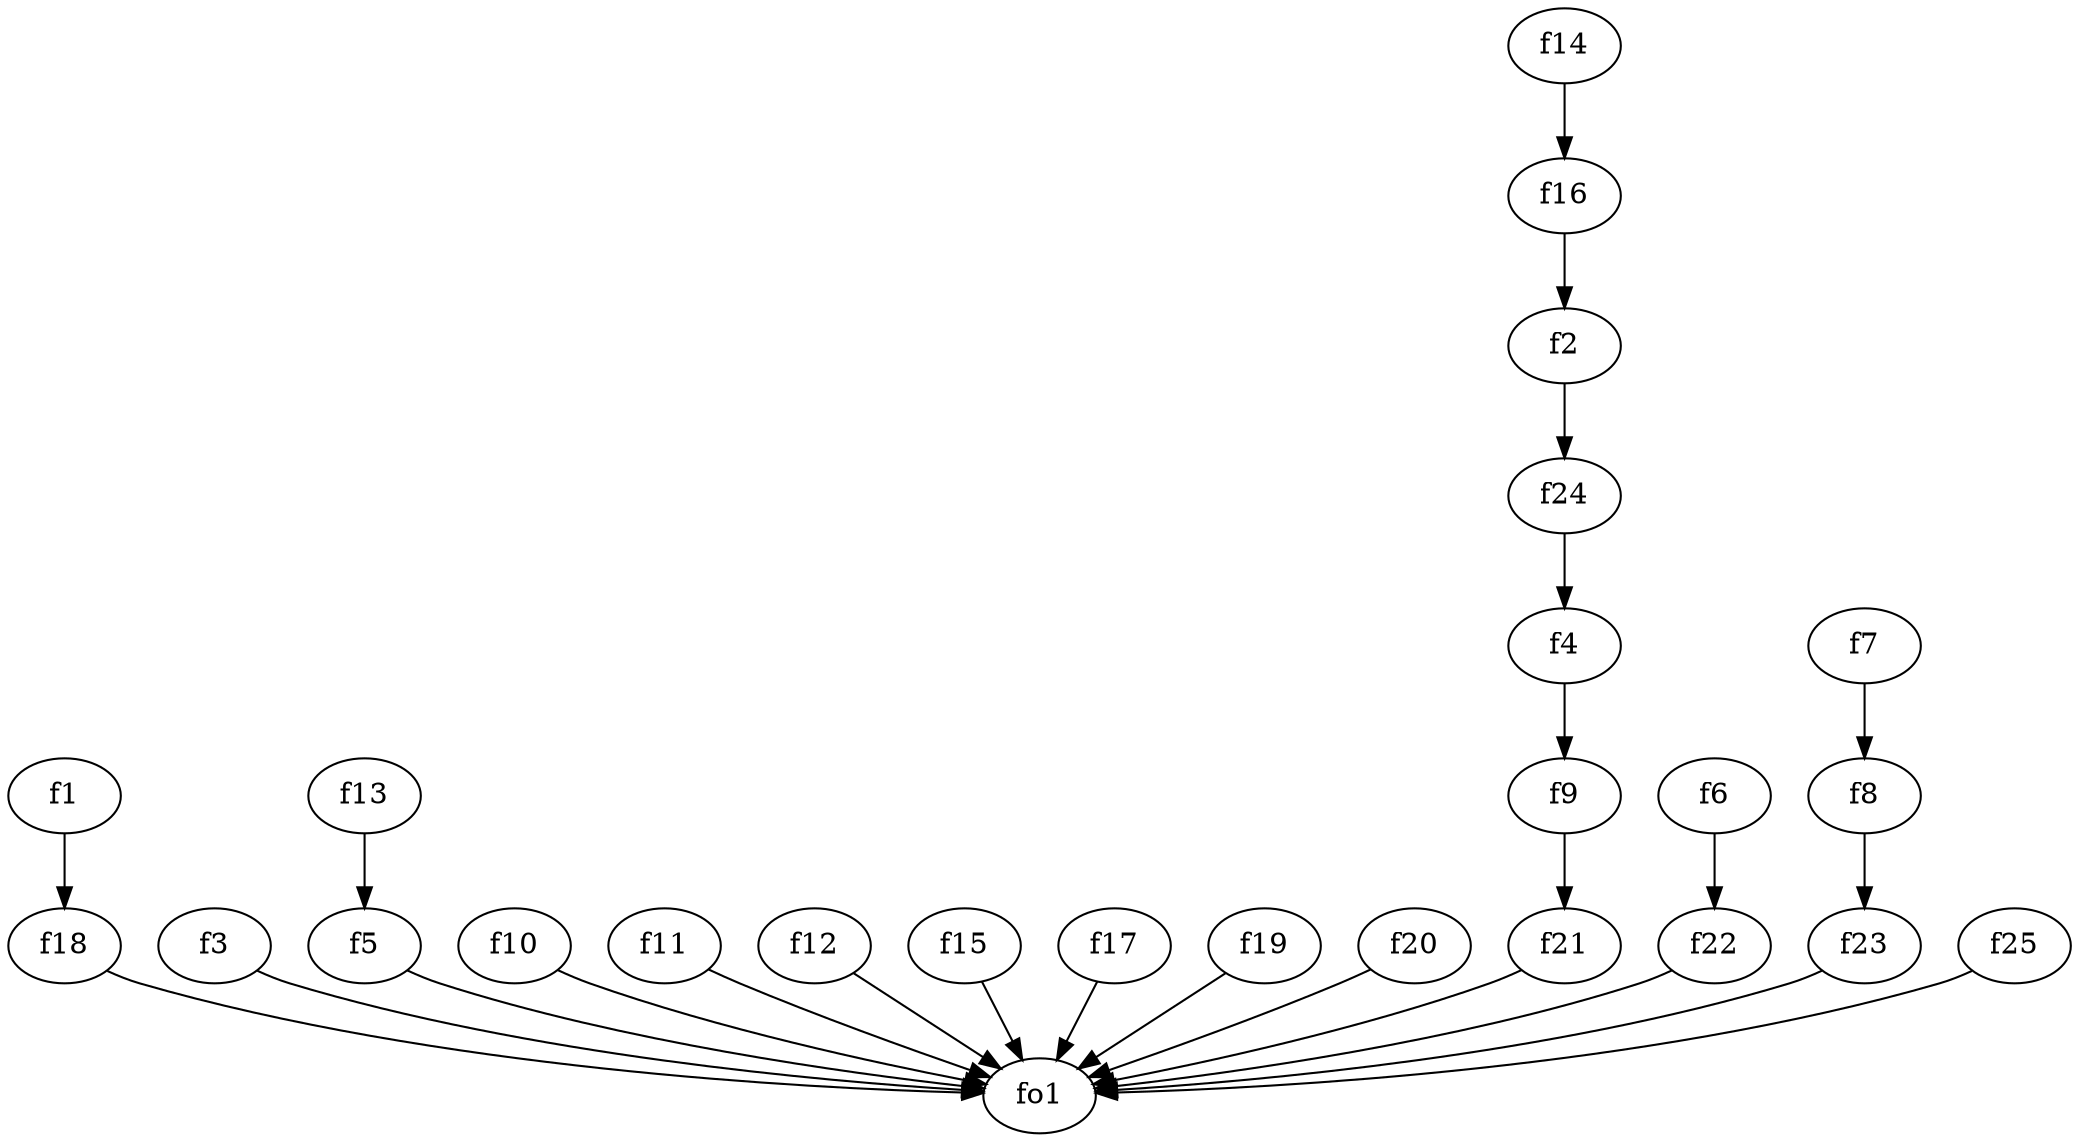 strict digraph  {
f1;
f2;
f3;
f4;
f5;
f6;
f7;
f8;
f9;
f10;
f11;
f12;
f13;
f14;
f15;
f16;
f17;
f18;
f19;
f20;
f21;
f22;
f23;
f24;
f25;
fo1;
f1 -> f18  [weight=2];
f2 -> f24  [weight=2];
f3 -> fo1  [weight=2];
f4 -> f9  [weight=2];
f5 -> fo1  [weight=2];
f6 -> f22  [weight=2];
f7 -> f8  [weight=2];
f8 -> f23  [weight=2];
f9 -> f21  [weight=2];
f10 -> fo1  [weight=2];
f11 -> fo1  [weight=2];
f12 -> fo1  [weight=2];
f13 -> f5  [weight=2];
f14 -> f16  [weight=2];
f15 -> fo1  [weight=2];
f16 -> f2  [weight=2];
f17 -> fo1  [weight=2];
f18 -> fo1  [weight=2];
f19 -> fo1  [weight=2];
f20 -> fo1  [weight=2];
f21 -> fo1  [weight=2];
f22 -> fo1  [weight=2];
f23 -> fo1  [weight=2];
f24 -> f4  [weight=2];
f25 -> fo1  [weight=2];
}
